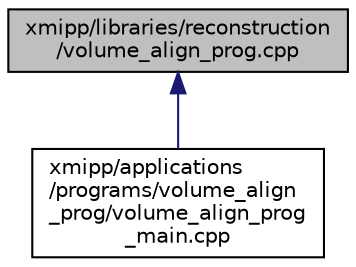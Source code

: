 digraph "xmipp/libraries/reconstruction/volume_align_prog.cpp"
{
  edge [fontname="Helvetica",fontsize="10",labelfontname="Helvetica",labelfontsize="10"];
  node [fontname="Helvetica",fontsize="10",shape=record];
  Node98 [label="xmipp/libraries/reconstruction\l/volume_align_prog.cpp",height=0.2,width=0.4,color="black", fillcolor="grey75", style="filled", fontcolor="black"];
  Node98 -> Node99 [dir="back",color="midnightblue",fontsize="10",style="solid",fontname="Helvetica"];
  Node99 [label="xmipp/applications\l/programs/volume_align\l_prog/volume_align_prog\l_main.cpp",height=0.2,width=0.4,color="black", fillcolor="white", style="filled",URL="$volume__align__prog__main_8cpp.html"];
}
